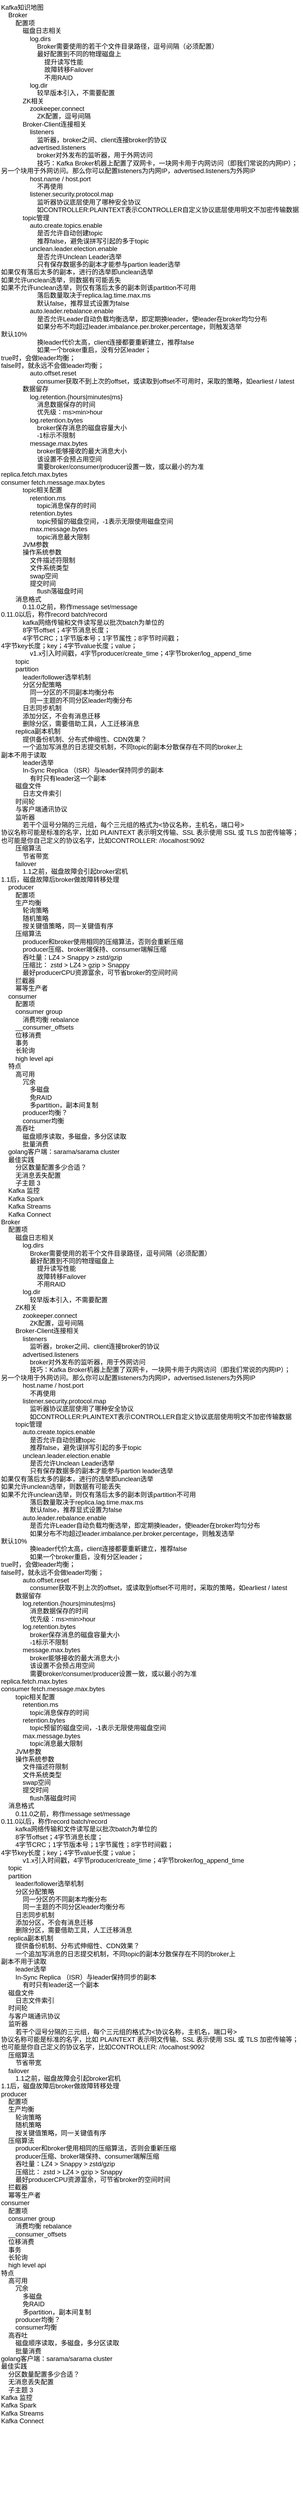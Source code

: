 <mxfile>
    <diagram id="Esaw2zZWzbC2bJv0hkrR" name="Page-1">
        <mxGraphModel dx="832" dy="593" grid="1" gridSize="10" guides="1" tooltips="1" connect="1" arrows="1" fold="1" page="1" pageScale="1" pageWidth="850" pageHeight="1100" math="0" shadow="0">
            <root>
                <mxCell id="0"/>
                <mxCell id="1" parent="0"/>
                <UserObject label="Kafka知识地图&#xa;    Broker&#xa;        配置项&#xa;            磁盘日志相关&#xa;                log.dirs&#xa;                    Broker需要使用的若干个文件目录路径，逗号间隔（必须配置）&#xa;                    最好配置到不同的物理磁盘上&#xa;                        提升读写性能&#xa;                        故障转移Failover&#xa;                        不用RAID&#xa;                log.dir&#xa;                    较早版本引入，不需要配置&#xa;            ZK相关&#xa;                zookeeper.connect&#xa;                    ZK配置，逗号间隔&#xa;            Broker-Client连接相关&#xa;                listeners&#xa;                    监听器，broker之间、client连接broker的协议&#xa;                advertised.listeners&#xa;                    broker对外发布的监听器，用于外网访问&#xa;                    技巧：Kafka Broker机器上配置了双网卡，一块网卡用于内网访问（即我们常说的内网IP）；&#xa;另一个块用于外网访问。那么你可以配置listeners为内网IP，advertised.listeners为外网IP&#xa;                host.name / host.port&#xa;                    不再使用&#xa;                listener.security.protocol.map&#xa;                    监听器协议底层使用了哪种安全协议&#xa;                    如CONTROLLER:PLAINTEXT表示CONTROLLER自定义协议底层使用明文不加密传输数据&#xa;            topic管理&#xa;                auto.create.topics.enable&#xa;                    是否允许自动创建topic&#xa;                    推荐false，避免误拼写引起的多于topic&#xa;                unclean.leader.election.enable&#xa;                    是否允许Unclean Leader选举&#xa;                    只有保存数据多的副本才能参与partion leader选举&#xa;如果仅有落后太多的副本，进行的选举即unclean选举&#xa;如果允许unclean选举，则数据有可能丢失&#xa;如果不允许unclean选举，则仅有落后太多的副本则该partition不可用&#xa;                    落后数量取决于replica.lag.time.max.ms&#xa;                    默认false，推荐显式设置为false&#xa;                auto.leader.rebalance.enable&#xa;                    是否允许Leader自动负载均衡选举，即定期换leader，使leader在broker均匀分布&#xa;                    如果分布不均超过leader.imbalance.per.broker.percentage，则触发选举&#xa;默认10%&#xa;                    换leader代价太高，client连接都要重新建立，推荐false&#xa;                    如果一个broker重启，没有分区leader；&#xa;true时，会做leader均衡；&#xa;false时，就永远不会做leader均衡；&#xa;                auto.offset.reset&#xa;                    consumer获取不到上次的offset，或读取到offset不可用时，采取的策略，如earliest / latest&#xa;            数据留存&#xa;                log.retention.{hours|minutes|ms}&#xa;                    消息数据保存的时间&#xa;                    优先级：ms&gt;min&gt;hour&#xa;                log.retention.bytes&#xa;                    broker保存消息的磁盘容量大小&#xa;                    -1标示不限制&#xa;                message.max.bytes&#xa;                    broker能够接收的最大消息大小&#xa;                    该设置不会预占用空间&#xa;                    需要broker/consumer/producer设置一致，或以最小的为准&#xa;replica.fetch.max.bytes&#xa;consumer fetch.message.max.bytes&#xa;            topic相关配置&#xa;                retention.ms&#xa;                    topic消息保存的时间&#xa;                retention.bytes&#xa;                    topic预留的磁盘空间，-1表示无限使用磁盘空间&#xa;                max.message.bytes&#xa;                    topic消息最大限制&#xa;            JVM参数&#xa;            操作系统参数&#xa;                文件描述符限制&#xa;                文件系统类型&#xa;                swap空间&#xa;                提交时间&#xa;                    flush落磁盘时间&#xa;        消息格式&#xa;            0.11.0之前，称作message set/message&#xa;0.11.0以后，称作record batch/record&#xa;            kafka网络传输和文件读写是以批次batch为单位的&#xa;            8字节offset；4字节消息长度；&#xa;            4字节CRC；1字节版本号；1字节属性；8字节时间戳；&#xa;4字节key长度；key；4字节value长度；value；&#xa;                v1.x引入时间戳，4字节producer/create_time；4字节broker/log_append_time&#xa;        topic&#xa;        partition&#xa;            leader/follower选举机制&#xa;            分区分配策略&#xa;                同一分区的不同副本均衡分布&#xa;                同一主题的不同分区leader均衡分布&#xa;            日志同步机制&#xa;            添加分区，不会有消息迁移&#xa;            删除分区，需要借助工具，人工迁移消息&#xa;        replica副本机制&#xa;            提供备份机制、分布式伸缩性、CDN效果？&#xa;            一个追加写消息的日志提交机制，不同topic的副本分散保存在不同的broker上&#xa;副本不用于读取&#xa;            leader选举&#xa;            In-Sync Replica （ISR）与leader保持同步的副本&#xa;                有时只有leader这一个副本&#xa;        磁盘文件&#xa;            日志文件索引&#xa;        时间轮&#xa;        与客户端通讯协议&#xa;        监听器&#xa;            若干个逗号分隔的三元组，每个三元组的格式为&lt;协议名称，主机名，端口号&gt;&#xa;协议名称可能是标准的名字，比如 PLAINTEXT 表示明文传输、SSL 表示使用 SSL 或 TLS 加密传输等；&#xa;也可能是你自己定义的协议名字，比如CONTROLLER: //localhost:9092&#xa;        压缩算法&#xa;            节省带宽&#xa;        failover&#xa;            1.1之前，磁盘故障会引起broker宕机&#xa;1.1后，磁盘故障后broker做故障转移处理&#xa;    producer&#xa;        配置项&#xa;        生产均衡&#xa;            轮询策略&#xa;            随机策略&#xa;            按关键值策略，同一关键值有序&#xa;        压缩算法&#xa;            producer和broker使用相同的压缩算法，否则会重新压缩&#xa;            producer压缩、broker端保持、consumer端解压缩&#xa;            吞吐量：LZ4 &gt; Snappy &gt; zstd/gzip&#xa;            压缩比： zstd &gt; LZ4 &gt; gzip &gt; Snappy&#xa;            最好producerCPU资源富余，可节省broker的空间时间&#xa;        拦截器&#xa;        幂等生产者&#xa;    consumer&#xa;        配置项&#xa;        consumer group&#xa;            消费均衡 rebalance&#xa;        __consumer_offsets&#xa;        位移消费&#xa;        事务&#xa;        长轮询&#xa;        high level api&#xa;    特点&#xa;        高可用&#xa;            冗余&#xa;                多磁盘&#xa;                免RAID&#xa;                多partition，副本间复制&#xa;            producer均衡？&#xa;            consumer均衡&#xa;        高吞吐&#xa;            磁盘顺序读取，多磁盘，多分区读取&#xa;            批量消费&#xa;    golang客户端：sarama/sarama cluster&#xa;    最佳实践&#xa;        分区数量配置多少合适？&#xa;        无消息丢失配置&#xa;        子主题 3&#xa;    Kafka 监控&#xa;    Kafka Spark&#xa;    Kafka Streams&#xa;    Kafka Connect&#xa;Broker&#xa;    配置项&#xa;        磁盘日志相关&#xa;            log.dirs&#xa;                Broker需要使用的若干个文件目录路径，逗号间隔（必须配置）&#xa;                最好配置到不同的物理磁盘上&#xa;                    提升读写性能&#xa;                    故障转移Failover&#xa;                    不用RAID&#xa;            log.dir&#xa;                较早版本引入，不需要配置&#xa;        ZK相关&#xa;            zookeeper.connect&#xa;                ZK配置，逗号间隔&#xa;        Broker-Client连接相关&#xa;            listeners&#xa;                监听器，broker之间、client连接broker的协议&#xa;            advertised.listeners&#xa;                broker对外发布的监听器，用于外网访问&#xa;                技巧：Kafka Broker机器上配置了双网卡，一块网卡用于内网访问（即我们常说的内网IP）；&#xa;另一个块用于外网访问。那么你可以配置listeners为内网IP，advertised.listeners为外网IP&#xa;            host.name / host.port&#xa;                不再使用&#xa;            listener.security.protocol.map&#xa;                监听器协议底层使用了哪种安全协议&#xa;                如CONTROLLER:PLAINTEXT表示CONTROLLER自定义协议底层使用明文不加密传输数据&#xa;        topic管理&#xa;            auto.create.topics.enable&#xa;                是否允许自动创建topic&#xa;                推荐false，避免误拼写引起的多于topic&#xa;            unclean.leader.election.enable&#xa;                是否允许Unclean Leader选举&#xa;                只有保存数据多的副本才能参与partion leader选举&#xa;如果仅有落后太多的副本，进行的选举即unclean选举&#xa;如果允许unclean选举，则数据有可能丢失&#xa;如果不允许unclean选举，则仅有落后太多的副本则该partition不可用&#xa;                落后数量取决于replica.lag.time.max.ms&#xa;                默认false，推荐显式设置为false&#xa;            auto.leader.rebalance.enable&#xa;                是否允许Leader自动负载均衡选举，即定期换leader，使leader在broker均匀分布&#xa;                如果分布不均超过leader.imbalance.per.broker.percentage，则触发选举&#xa;默认10%&#xa;                换leader代价太高，client连接都要重新建立，推荐false&#xa;                如果一个broker重启，没有分区leader；&#xa;true时，会做leader均衡；&#xa;false时，就永远不会做leader均衡；&#xa;            auto.offset.reset&#xa;                consumer获取不到上次的offset，或读取到offset不可用时，采取的策略，如earliest / latest&#xa;        数据留存&#xa;            log.retention.{hours|minutes|ms}&#xa;                消息数据保存的时间&#xa;                优先级：ms&gt;min&gt;hour&#xa;            log.retention.bytes&#xa;                broker保存消息的磁盘容量大小&#xa;                -1标示不限制&#xa;            message.max.bytes&#xa;                broker能够接收的最大消息大小&#xa;                该设置不会预占用空间&#xa;                需要broker/consumer/producer设置一致，或以最小的为准&#xa;replica.fetch.max.bytes&#xa;consumer fetch.message.max.bytes&#xa;        topic相关配置&#xa;            retention.ms&#xa;                topic消息保存的时间&#xa;            retention.bytes&#xa;                topic预留的磁盘空间，-1表示无限使用磁盘空间&#xa;            max.message.bytes&#xa;                topic消息最大限制&#xa;        JVM参数&#xa;        操作系统参数&#xa;            文件描述符限制&#xa;            文件系统类型&#xa;            swap空间&#xa;            提交时间&#xa;                flush落磁盘时间&#xa;    消息格式&#xa;        0.11.0之前，称作message set/message&#xa;0.11.0以后，称作record batch/record&#xa;        kafka网络传输和文件读写是以批次batch为单位的&#xa;        8字节offset；4字节消息长度；&#xa;        4字节CRC；1字节版本号；1字节属性；8字节时间戳；&#xa;4字节key长度；key；4字节value长度；value；&#xa;            v1.x引入时间戳，4字节producer/create_time；4字节broker/log_append_time&#xa;    topic&#xa;    partition&#xa;        leader/follower选举机制&#xa;        分区分配策略&#xa;            同一分区的不同副本均衡分布&#xa;            同一主题的不同分区leader均衡分布&#xa;        日志同步机制&#xa;        添加分区，不会有消息迁移&#xa;        删除分区，需要借助工具，人工迁移消息&#xa;    replica副本机制&#xa;        提供备份机制、分布式伸缩性、CDN效果？&#xa;        一个追加写消息的日志提交机制，不同topic的副本分散保存在不同的broker上&#xa;副本不用于读取&#xa;        leader选举&#xa;        In-Sync Replica （ISR）与leader保持同步的副本&#xa;            有时只有leader这一个副本&#xa;    磁盘文件&#xa;        日志文件索引&#xa;    时间轮&#xa;    与客户端通讯协议&#xa;    监听器&#xa;        若干个逗号分隔的三元组，每个三元组的格式为&lt;协议名称，主机名，端口号&gt;&#xa;协议名称可能是标准的名字，比如 PLAINTEXT 表示明文传输、SSL 表示使用 SSL 或 TLS 加密传输等；&#xa;也可能是你自己定义的协议名字，比如CONTROLLER: //localhost:9092&#xa;    压缩算法&#xa;        节省带宽&#xa;    failover&#xa;        1.1之前，磁盘故障会引起broker宕机&#xa;1.1后，磁盘故障后broker做故障转移处理&#xa;producer&#xa;    配置项&#xa;    生产均衡&#xa;        轮询策略&#xa;        随机策略&#xa;        按关键值策略，同一关键值有序&#xa;    压缩算法&#xa;        producer和broker使用相同的压缩算法，否则会重新压缩&#xa;        producer压缩、broker端保持、consumer端解压缩&#xa;        吞吐量：LZ4 &gt; Snappy &gt; zstd/gzip&#xa;        压缩比： zstd &gt; LZ4 &gt; gzip &gt; Snappy&#xa;        最好producerCPU资源富余，可节省broker的空间时间&#xa;    拦截器&#xa;    幂等生产者&#xa;consumer&#xa;    配置项&#xa;    consumer group&#xa;        消费均衡 rebalance&#xa;    __consumer_offsets&#xa;    位移消费&#xa;    事务&#xa;    长轮询&#xa;    high level api&#xa;特点&#xa;    高可用&#xa;        冗余&#xa;            多磁盘&#xa;            免RAID&#xa;            多partition，副本间复制&#xa;        producer均衡？&#xa;        consumer均衡&#xa;    高吞吐&#xa;        磁盘顺序读取，多磁盘，多分区读取&#xa;        批量消费&#xa;golang客户端：sarama/sarama cluster&#xa;最佳实践&#xa;    分区数量配置多少合适？&#xa;    无消息丢失配置&#xa;    子主题 3&#xa;Kafka 监控&#xa;Kafka Spark&#xa;Kafka Streams&#xa;Kafka Connect" link="Kafka知识地图&#xa;    Broker&#xa;        配置项&#xa;            磁盘日志相关&#xa;                log.dirs&#xa;                    Broker需要使用的若干个文件目录路径，逗号间隔（必须配置）&#xa;                    最好配置到不同的物理磁盘上&#xa;                        提升读写性能&#xa;                        故障转移Failover&#xa;                        不用RAID&#xa;                log.dir&#xa;                    较早版本引入，不需要配置&#xa;            ZK相关&#xa;                zookeeper.connect&#xa;                    ZK配置，逗号间隔&#xa;            Broker-Client连接相关&#xa;                listeners&#xa;                    监听器，broker之间、client连接broker的协议&#xa;                advertised.listeners&#xa;                    broker对外发布的监听器，用于外网访问&#xa;                    技巧：Kafka Broker机器上配置了双网卡，一块网卡用于内网访问（即我们常说的内网IP）；&#xa;另一个块用于外网访问。那么你可以配置listeners为内网IP，advertised.listeners为外网IP&#xa;                host.name / host.port&#xa;                    不再使用&#xa;                listener.security.protocol.map&#xa;                    监听器协议底层使用了哪种安全协议&#xa;                    如CONTROLLER:PLAINTEXT表示CONTROLLER自定义协议底层使用明文不加密传输数据&#xa;            topic管理&#xa;                auto.create.topics.enable&#xa;                    是否允许自动创建topic&#xa;                    推荐false，避免误拼写引起的多于topic&#xa;                unclean.leader.election.enable&#xa;                    是否允许Unclean Leader选举&#xa;                    只有保存数据多的副本才能参与partion leader选举&#xa;如果仅有落后太多的副本，进行的选举即unclean选举&#xa;如果允许unclean选举，则数据有可能丢失&#xa;如果不允许unclean选举，则仅有落后太多的副本则该partition不可用&#xa;                    落后数量取决于replica.lag.time.max.ms&#xa;                    默认false，推荐显式设置为false&#xa;                auto.leader.rebalance.enable&#xa;                    是否允许Leader自动负载均衡选举，即定期换leader，使leader在broker均匀分布&#xa;                    如果分布不均超过leader.imbalance.per.broker.percentage，则触发选举&#xa;默认10%&#xa;                    换leader代价太高，client连接都要重新建立，推荐false&#xa;                    如果一个broker重启，没有分区leader；&#xa;true时，会做leader均衡；&#xa;false时，就永远不会做leader均衡；&#xa;                auto.offset.reset&#xa;                    consumer获取不到上次的offset，或读取到offset不可用时，采取的策略，如earliest / latest&#xa;            数据留存&#xa;                log.retention.{hours|minutes|ms}&#xa;                    消息数据保存的时间&#xa;                    优先级：ms&gt;min&gt;hour&#xa;                log.retention.bytes&#xa;                    broker保存消息的磁盘容量大小&#xa;                    -1标示不限制&#xa;                message.max.bytes&#xa;                    broker能够接收的最大消息大小&#xa;                    该设置不会预占用空间&#xa;                    需要broker/consumer/producer设置一致，或以最小的为准&#xa;replica.fetch.max.bytes&#xa;consumer fetch.message.max.bytes&#xa;            topic相关配置&#xa;                retention.ms&#xa;                    topic消息保存的时间&#xa;                retention.bytes&#xa;                    topic预留的磁盘空间，-1表示无限使用磁盘空间&#xa;                max.message.bytes&#xa;                    topic消息最大限制&#xa;            JVM参数&#xa;            操作系统参数&#xa;                文件描述符限制&#xa;                文件系统类型&#xa;                swap空间&#xa;                提交时间&#xa;                    flush落磁盘时间&#xa;        消息格式&#xa;            0.11.0之前，称作message set/message&#xa;0.11.0以后，称作record batch/record&#xa;            kafka网络传输和文件读写是以批次batch为单位的&#xa;            8字节offset；4字节消息长度；&#xa;            4字节CRC；1字节版本号；1字节属性；8字节时间戳；&#xa;4字节key长度；key；4字节value长度；value；&#xa;                v1.x引入时间戳，4字节producer/create_time；4字节broker/log_append_time&#xa;        topic&#xa;        partition&#xa;            leader/follower选举机制&#xa;            分区分配策略&#xa;                同一分区的不同副本均衡分布&#xa;                同一主题的不同分区leader均衡分布&#xa;            日志同步机制&#xa;            添加分区，不会有消息迁移&#xa;            删除分区，需要借助工具，人工迁移消息&#xa;        replica副本机制&#xa;            提供备份机制、分布式伸缩性、CDN效果？&#xa;            一个追加写消息的日志提交机制，不同topic的副本分散保存在不同的broker上&#xa;副本不用于读取&#xa;            leader选举&#xa;            In-Sync Replica （ISR）与leader保持同步的副本&#xa;                有时只有leader这一个副本&#xa;        磁盘文件&#xa;            日志文件索引&#xa;        时间轮&#xa;        与客户端通讯协议&#xa;        监听器&#xa;            若干个逗号分隔的三元组，每个三元组的格式为&lt;协议名称，主机名，端口号&gt;&#xa;协议名称可能是标准的名字，比如 PLAINTEXT 表示明文传输、SSL 表示使用 SSL 或 TLS 加密传输等；&#xa;也可能是你自己定义的协议名字，比如CONTROLLER: //localhost:9092&#xa;        压缩算法&#xa;            节省带宽&#xa;        failover&#xa;            1.1之前，磁盘故障会引起broker宕机&#xa;1.1后，磁盘故障后broker做故障转移处理&#xa;    producer&#xa;        配置项&#xa;        生产均衡&#xa;            轮询策略&#xa;            随机策略&#xa;            按关键值策略，同一关键值有序&#xa;        压缩算法&#xa;            producer和broker使用相同的压缩算法，否则会重新压缩&#xa;            producer压缩、broker端保持、consumer端解压缩&#xa;            吞吐量：LZ4 &gt; Snappy &gt; zstd/gzip&#xa;            压缩比： zstd &gt; LZ4 &gt; gzip &gt; Snappy&#xa;            最好producerCPU资源富余，可节省broker的空间时间&#xa;        拦截器&#xa;        幂等生产者&#xa;    consumer&#xa;        配置项&#xa;        consumer group&#xa;            消费均衡 rebalance&#xa;        __consumer_offsets&#xa;        位移消费&#xa;        事务&#xa;        长轮询&#xa;        high level api&#xa;    特点&#xa;        高可用&#xa;            冗余&#xa;                多磁盘&#xa;                免RAID&#xa;                多partition，副本间复制&#xa;            producer均衡？&#xa;            consumer均衡&#xa;        高吞吐&#xa;            磁盘顺序读取，多磁盘，多分区读取&#xa;            批量消费&#xa;    golang客户端：sarama/sarama cluster&#xa;    最佳实践&#xa;        分区数量配置多少合适？&#xa;        无消息丢失配置&#xa;        子主题 3&#xa;    Kafka 监控&#xa;    Kafka Spark&#xa;    Kafka Streams&#xa;    Kafka Connect&#xa;Broker&#xa;    配置项&#xa;        磁盘日志相关&#xa;            log.dirs&#xa;                Broker需要使用的若干个文件目录路径，逗号间隔（必须配置）&#xa;                最好配置到不同的物理磁盘上&#xa;                    提升读写性能&#xa;                    故障转移Failover&#xa;                    不用RAID&#xa;            log.dir&#xa;                较早版本引入，不需要配置&#xa;        ZK相关&#xa;            zookeeper.connect&#xa;                ZK配置，逗号间隔&#xa;        Broker-Client连接相关&#xa;            listeners&#xa;                监听器，broker之间、client连接broker的协议&#xa;            advertised.listeners&#xa;                broker对外发布的监听器，用于外网访问&#xa;                技巧：Kafka Broker机器上配置了双网卡，一块网卡用于内网访问（即我们常说的内网IP）；&#xa;另一个块用于外网访问。那么你可以配置listeners为内网IP，advertised.listeners为外网IP&#xa;            host.name / host.port&#xa;                不再使用&#xa;            listener.security.protocol.map&#xa;                监听器协议底层使用了哪种安全协议&#xa;                如CONTROLLER:PLAINTEXT表示CONTROLLER自定义协议底层使用明文不加密传输数据&#xa;        topic管理&#xa;            auto.create.topics.enable&#xa;                是否允许自动创建topic&#xa;                推荐false，避免误拼写引起的多于topic&#xa;            unclean.leader.election.enable&#xa;                是否允许Unclean Leader选举&#xa;                只有保存数据多的副本才能参与partion leader选举&#xa;如果仅有落后太多的副本，进行的选举即unclean选举&#xa;如果允许unclean选举，则数据有可能丢失&#xa;如果不允许unclean选举，则仅有落后太多的副本则该partition不可用&#xa;                落后数量取决于replica.lag.time.max.ms&#xa;                默认false，推荐显式设置为false&#xa;            auto.leader.rebalance.enable&#xa;                是否允许Leader自动负载均衡选举，即定期换leader，使leader在broker均匀分布&#xa;                如果分布不均超过leader.imbalance.per.broker.percentage，则触发选举&#xa;默认10%&#xa;                换leader代价太高，client连接都要重新建立，推荐false&#xa;                如果一个broker重启，没有分区leader；&#xa;true时，会做leader均衡；&#xa;false时，就永远不会做leader均衡；&#xa;            auto.offset.reset&#xa;                consumer获取不到上次的offset，或读取到offset不可用时，采取的策略，如earliest / latest&#xa;        数据留存&#xa;            log.retention.{hours|minutes|ms}&#xa;                消息数据保存的时间&#xa;                优先级：ms&gt;min&gt;hour&#xa;            log.retention.bytes&#xa;                broker保存消息的磁盘容量大小&#xa;                -1标示不限制&#xa;            message.max.bytes&#xa;                broker能够接收的最大消息大小&#xa;                该设置不会预占用空间&#xa;                需要broker/consumer/producer设置一致，或以最小的为准&#xa;replica.fetch.max.bytes&#xa;consumer fetch.message.max.bytes&#xa;        topic相关配置&#xa;            retention.ms&#xa;                topic消息保存的时间&#xa;            retention.bytes&#xa;                topic预留的磁盘空间，-1表示无限使用磁盘空间&#xa;            max.message.bytes&#xa;                topic消息最大限制&#xa;        JVM参数&#xa;        操作系统参数&#xa;            文件描述符限制&#xa;            文件系统类型&#xa;            swap空间&#xa;            提交时间&#xa;                flush落磁盘时间&#xa;    消息格式&#xa;        0.11.0之前，称作message set/message&#xa;0.11.0以后，称作record batch/record&#xa;        kafka网络传输和文件读写是以批次batch为单位的&#xa;        8字节offset；4字节消息长度；&#xa;        4字节CRC；1字节版本号；1字节属性；8字节时间戳；&#xa;4字节key长度；key；4字节value长度；value；&#xa;            v1.x引入时间戳，4字节producer/create_time；4字节broker/log_append_time&#xa;    topic&#xa;    partition&#xa;        leader/follower选举机制&#xa;        分区分配策略&#xa;            同一分区的不同副本均衡分布&#xa;            同一主题的不同分区leader均衡分布&#xa;        日志同步机制&#xa;        添加分区，不会有消息迁移&#xa;        删除分区，需要借助工具，人工迁移消息&#xa;    replica副本机制&#xa;        提供备份机制、分布式伸缩性、CDN效果？&#xa;        一个追加写消息的日志提交机制，不同topic的副本分散保存在不同的broker上&#xa;副本不用于读取&#xa;        leader选举&#xa;        In-Sync Replica （ISR）与leader保持同步的副本&#xa;            有时只有leader这一个副本&#xa;    磁盘文件&#xa;        日志文件索引&#xa;    时间轮&#xa;    与客户端通讯协议&#xa;    监听器&#xa;        若干个逗号分隔的三元组，每个三元组的格式为&lt;协议名称，主机名，端口号&gt;&#xa;协议名称可能是标准的名字，比如 PLAINTEXT 表示明文传输、SSL 表示使用 SSL 或 TLS 加密传输等；&#xa;也可能是你自己定义的协议名字，比如CONTROLLER: //localhost:9092&#xa;    压缩算法&#xa;        节省带宽&#xa;    failover&#xa;        1.1之前，磁盘故障会引起broker宕机&#xa;1.1后，磁盘故障后broker做故障转移处理&#xa;producer&#xa;    配置项&#xa;    生产均衡&#xa;        轮询策略&#xa;        随机策略&#xa;        按关键值策略，同一关键值有序&#xa;    压缩算法&#xa;        producer和broker使用相同的压缩算法，否则会重新压缩&#xa;        producer压缩、broker端保持、consumer端解压缩&#xa;        吞吐量：LZ4 &gt; Snappy &gt; zstd/gzip&#xa;        压缩比： zstd &gt; LZ4 &gt; gzip &gt; Snappy&#xa;        最好producerCPU资源富余，可节省broker的空间时间&#xa;    拦截器&#xa;    幂等生产者&#xa;consumer&#xa;    配置项&#xa;    consumer group&#xa;        消费均衡 rebalance&#xa;    __consumer_offsets&#xa;    位移消费&#xa;    事务&#xa;    长轮询&#xa;    high level api&#xa;特点&#xa;    高可用&#xa;        冗余&#xa;            多磁盘&#xa;            免RAID&#xa;            多partition，副本间复制&#xa;        producer均衡？&#xa;        consumer均衡&#xa;    高吞吐&#xa;        磁盘顺序读取，多磁盘，多分区读取&#xa;        批量消费&#xa;golang客户端：sarama/sarama cluster&#xa;最佳实践&#xa;    分区数量配置多少合适？&#xa;    无消息丢失配置&#xa;    子主题 3&#xa;Kafka 监控&#xa;Kafka Spark&#xa;Kafka Streams&#xa;Kafka Connect" id="2">
                    <mxCell style="text;whiteSpace=wrap;" vertex="1" parent="1">
                        <mxGeometry x="360" y="320" width="560" height="4620" as="geometry"/>
                    </mxCell>
                </UserObject>
            </root>
        </mxGraphModel>
    </diagram>
</mxfile>